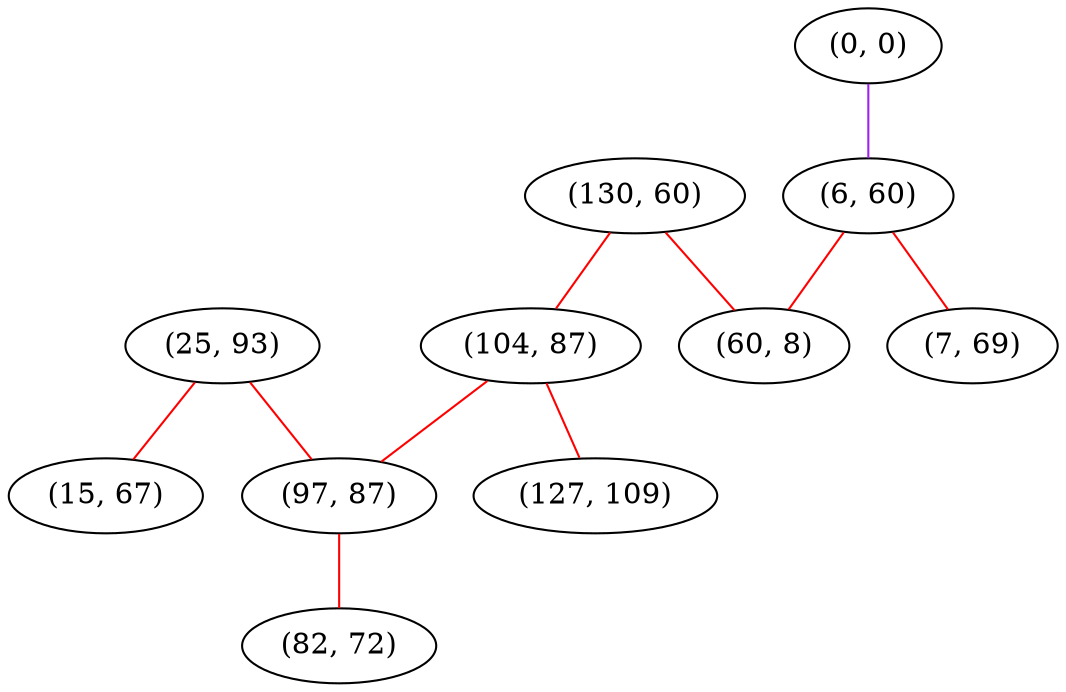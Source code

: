 graph "" {
"(25, 93)";
"(0, 0)";
"(130, 60)";
"(104, 87)";
"(97, 87)";
"(6, 60)";
"(60, 8)";
"(7, 69)";
"(127, 109)";
"(15, 67)";
"(82, 72)";
"(25, 93)" -- "(15, 67)"  [color=red, key=0, weight=1];
"(25, 93)" -- "(97, 87)"  [color=red, key=0, weight=1];
"(0, 0)" -- "(6, 60)"  [color=purple, key=0, weight=4];
"(130, 60)" -- "(104, 87)"  [color=red, key=0, weight=1];
"(130, 60)" -- "(60, 8)"  [color=red, key=0, weight=1];
"(104, 87)" -- "(127, 109)"  [color=red, key=0, weight=1];
"(104, 87)" -- "(97, 87)"  [color=red, key=0, weight=1];
"(97, 87)" -- "(82, 72)"  [color=red, key=0, weight=1];
"(6, 60)" -- "(7, 69)"  [color=red, key=0, weight=1];
"(6, 60)" -- "(60, 8)"  [color=red, key=0, weight=1];
}
